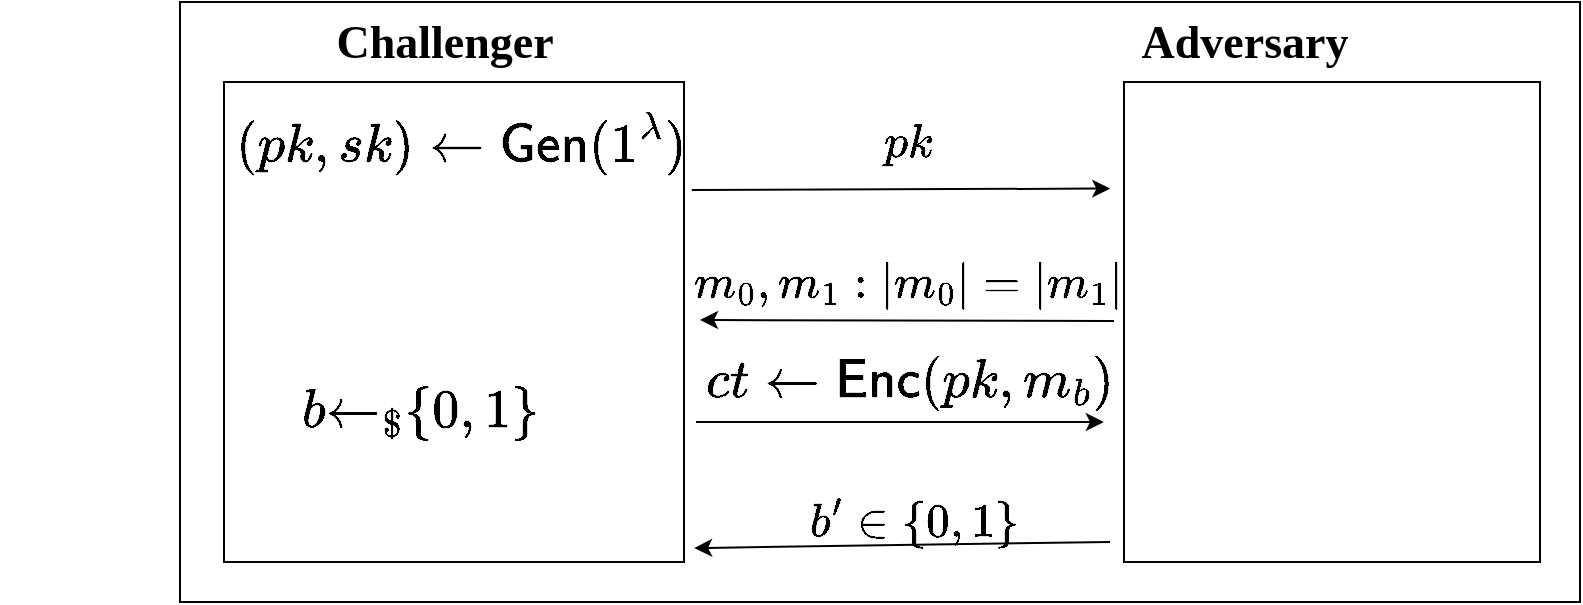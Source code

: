 <mxfile version="28.0.7">
  <diagram name="Page-1" id="wWnuWFDW1mfDBva1Ryw0">
    <mxGraphModel dx="1426" dy="832" grid="1" gridSize="10" guides="1" tooltips="1" connect="1" arrows="1" fold="1" page="1" pageScale="1" pageWidth="827" pageHeight="1169" math="1" shadow="0">
      <root>
        <mxCell id="0" />
        <mxCell id="1" parent="0" />
        <mxCell id="pfRf6pYZxzb6v7JtC61w-15" value="" style="rounded=0;whiteSpace=wrap;html=1;" vertex="1" parent="1">
          <mxGeometry x="100" y="90" width="700" height="300" as="geometry" />
        </mxCell>
        <mxCell id="pfRf6pYZxzb6v7JtC61w-1" value="" style="rounded=0;whiteSpace=wrap;html=1;" vertex="1" parent="1">
          <mxGeometry x="122" y="130" width="230" height="240" as="geometry" />
        </mxCell>
        <mxCell id="pfRf6pYZxzb6v7JtC61w-2" value="" style="rounded=0;whiteSpace=wrap;html=1;" vertex="1" parent="1">
          <mxGeometry x="572" y="130" width="208" height="240" as="geometry" />
        </mxCell>
        <mxCell id="pfRf6pYZxzb6v7JtC61w-3" value="&lt;font style=&quot;font-size: 23px;&quot;&gt;$$(pk,sk) \gets \mathsf{Gen}(1^\lambda)$$&lt;/font&gt;" style="text;html=1;align=center;verticalAlign=middle;resizable=0;points=[];autosize=1;strokeColor=none;fillColor=none;" vertex="1" parent="1">
          <mxGeometry x="10" y="140" width="460" height="40" as="geometry" />
        </mxCell>
        <mxCell id="pfRf6pYZxzb6v7JtC61w-5" value="&lt;font style=&quot;font-size: 23px;&quot; face=&quot;Times New Roman&quot;&gt;$$pk$$&lt;/font&gt;" style="text;html=1;align=center;verticalAlign=middle;resizable=0;points=[];autosize=1;strokeColor=none;fillColor=none;" vertex="1" parent="1">
          <mxGeometry x="418.5" y="140" width="90" height="40" as="geometry" />
        </mxCell>
        <mxCell id="pfRf6pYZxzb6v7JtC61w-6" value="&lt;font style=&quot;font-size: 23px;&quot; face=&quot;Times New Roman&quot;&gt;$$m_0, m_1: |m_0|=|m_1|$$&lt;/font&gt;" style="text;html=1;align=center;verticalAlign=middle;resizable=0;points=[];autosize=1;strokeColor=none;fillColor=none;" vertex="1" parent="1">
          <mxGeometry x="318.5" y="210" width="290" height="40" as="geometry" />
        </mxCell>
        <mxCell id="pfRf6pYZxzb6v7JtC61w-7" value="" style="endArrow=classic;html=1;rounded=0;" edge="1" parent="1">
          <mxGeometry width="50" height="50" relative="1" as="geometry">
            <mxPoint x="567" y="249.5" as="sourcePoint" />
            <mxPoint x="360" y="249" as="targetPoint" />
          </mxGeometry>
        </mxCell>
        <mxCell id="pfRf6pYZxzb6v7JtC61w-8" value="&lt;font style=&quot;font-size: 23px;&quot; face=&quot;Times New Roman&quot;&gt;$$b&#39; \in \{0,1\}$$&lt;/font&gt;" style="text;html=1;align=center;verticalAlign=middle;resizable=0;points=[];autosize=1;strokeColor=none;fillColor=none;" vertex="1" parent="1">
          <mxGeometry x="377" y="330" width="180" height="40" as="geometry" />
        </mxCell>
        <mxCell id="pfRf6pYZxzb6v7JtC61w-9" value="" style="endArrow=classic;html=1;rounded=0;entryX=1.009;entryY=0.971;entryDx=0;entryDy=0;entryPerimeter=0;" edge="1" parent="1">
          <mxGeometry width="50" height="50" relative="1" as="geometry">
            <mxPoint x="565" y="360" as="sourcePoint" />
            <mxPoint x="357.07" y="363.04" as="targetPoint" />
          </mxGeometry>
        </mxCell>
        <mxCell id="pfRf6pYZxzb6v7JtC61w-10" value="" style="endArrow=classic;html=1;rounded=0;entryX=-0.033;entryY=0.222;entryDx=0;entryDy=0;entryPerimeter=0;exitX=0.752;exitY=1.1;exitDx=0;exitDy=0;exitPerimeter=0;" edge="1" parent="1" source="pfRf6pYZxzb6v7JtC61w-3" target="pfRf6pYZxzb6v7JtC61w-2">
          <mxGeometry width="50" height="50" relative="1" as="geometry">
            <mxPoint x="382" y="180" as="sourcePoint" />
            <mxPoint x="520" y="180" as="targetPoint" />
          </mxGeometry>
        </mxCell>
        <mxCell id="pfRf6pYZxzb6v7JtC61w-11" value="&lt;span style=&quot;font-size: 23px;&quot;&gt;$$ct \gets \mathsf{Enc}(pk,m_b)$$&lt;/span&gt;" style="text;html=1;align=center;verticalAlign=middle;resizable=0;points=[];autosize=1;strokeColor=none;fillColor=none;" vertex="1" parent="1">
          <mxGeometry x="273.5" y="260" width="380" height="40" as="geometry" />
        </mxCell>
        <mxCell id="pfRf6pYZxzb6v7JtC61w-12" value="" style="endArrow=classic;html=1;rounded=0;entryX=0.738;entryY=1;entryDx=0;entryDy=0;entryPerimeter=0;" edge="1" parent="1">
          <mxGeometry width="50" height="50" relative="1" as="geometry">
            <mxPoint x="358" y="300" as="sourcePoint" />
            <mxPoint x="561.94" y="300" as="targetPoint" />
          </mxGeometry>
        </mxCell>
        <mxCell id="pfRf6pYZxzb6v7JtC61w-13" value="&lt;font style=&quot;font-size: 23px;&quot; face=&quot;Times New Roman&quot;&gt;&lt;b&gt;Challenger&lt;/b&gt;&lt;/font&gt;" style="text;html=1;align=center;verticalAlign=middle;resizable=0;points=[];autosize=1;strokeColor=none;fillColor=none;" vertex="1" parent="1">
          <mxGeometry x="167" y="90" width="130" height="40" as="geometry" />
        </mxCell>
        <mxCell id="pfRf6pYZxzb6v7JtC61w-14" value="&lt;font style=&quot;font-size: 23px;&quot; face=&quot;Times New Roman&quot;&gt;&lt;b&gt;Adversary&lt;/b&gt;&lt;/font&gt;" style="text;html=1;align=center;verticalAlign=middle;resizable=0;points=[];autosize=1;strokeColor=none;fillColor=none;" vertex="1" parent="1">
          <mxGeometry x="567" y="90" width="130" height="40" as="geometry" />
        </mxCell>
        <mxCell id="pfRf6pYZxzb6v7JtC61w-17" value="&lt;span style=&quot;font-size: 23px;&quot;&gt;$$b{\gets}_{\$} \{0,1\}$$&lt;/span&gt;" style="text;html=1;align=center;verticalAlign=middle;whiteSpace=wrap;rounded=0;" vertex="1" parent="1">
          <mxGeometry x="190" y="280" width="60" height="30" as="geometry" />
        </mxCell>
      </root>
    </mxGraphModel>
  </diagram>
</mxfile>
